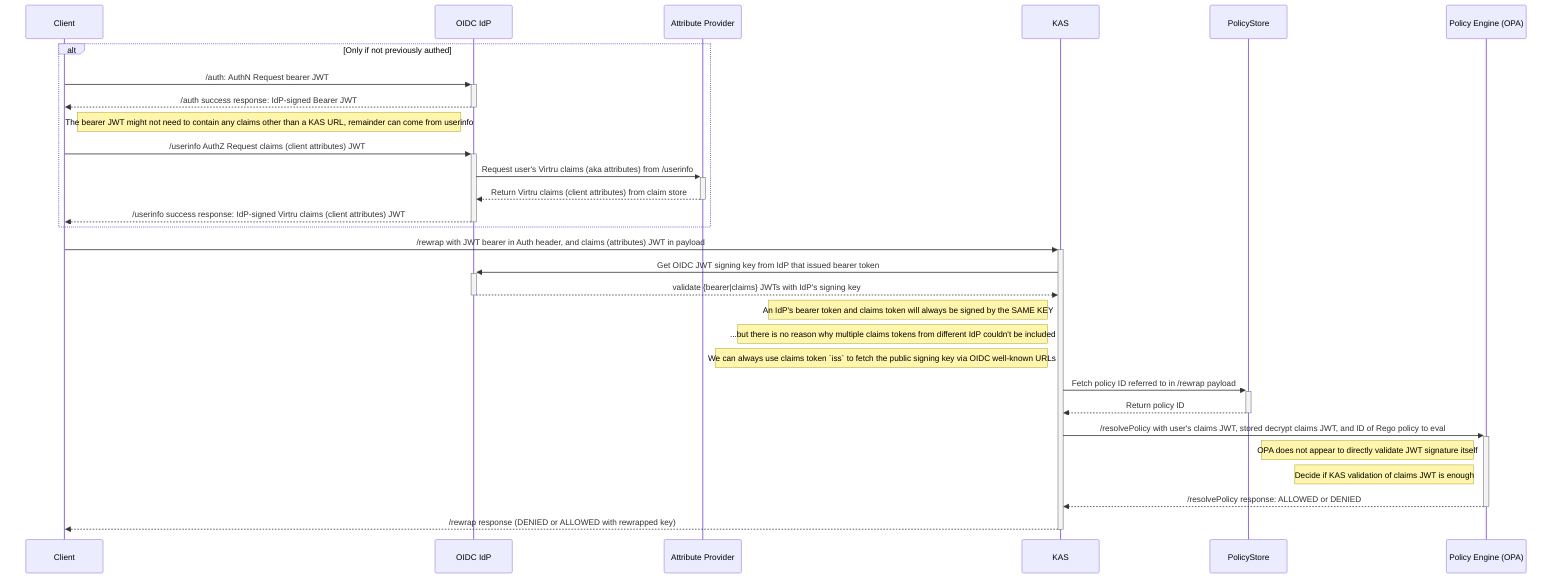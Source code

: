 sequenceDiagram

    participant Client
    participant IdP as OIDC IdP
    participant Attribute Provider
    participant KAS
    participant PolicyStore
    participant OPA as Policy Engine (OPA)


    alt Only if not previously authed
        Client->>+IdP: /auth: AuthN Request bearer JWT
        IdP-->>-Client: /auth success response: IdP-signed Bearer JWT
        Note right of Client: The bearer JWT might not need to contain any claims other than a KAS URL, remainder can come from userinfo

        Client->>+IdP: /userinfo AuthZ Request claims (client attributes) JWT
        IdP->>+Attribute Provider: Request user's Virtru claims (aka attributes) from /userinfo
        Attribute Provider-->>-IdP: Return Virtru claims (client attributes) from claim store
        IdP-->>-Client: /userinfo success response: IdP-signed Virtru claims (client attributes) JWT
    end
    Client->>+KAS: /rewrap with JWT bearer in Auth header, and claims (attributes) JWT in payload
    KAS->>+IdP: Get OIDC JWT signing key from IdP that issued bearer token
    IdP-->>-KAS: validate {bearer|claims} JWTs with IdP's signing key
    Note left of KAS: An IdP's bearer token and claims token will always be signed by the SAME KEY
    Note left of KAS: ...but there is no reason why multiple claims tokens from different IdP couldn't be included
    Note left of KAS: We can always use claims token `iss` to fetch the public signing key via OIDC well-known URLs
    KAS->>+PolicyStore: Fetch policy ID referred to in /rewrap payload
    PolicyStore-->>-KAS: Return policy ID
    KAS->>+OPA: /resolvePolicy with user's claims JWT, stored decrypt claims JWT, and ID of Rego policy to eval
    Note left of OPA: OPA does not appear to directly validate JWT signature itself
    Note left of OPA: Decide if KAS validation of claims JWT is enough
    OPA-->>-KAS: /resolvePolicy response: ALLOWED or DENIED

    KAS-->>-Client: /rewrap response (DENIED or ALLOWED with rewrapped key)